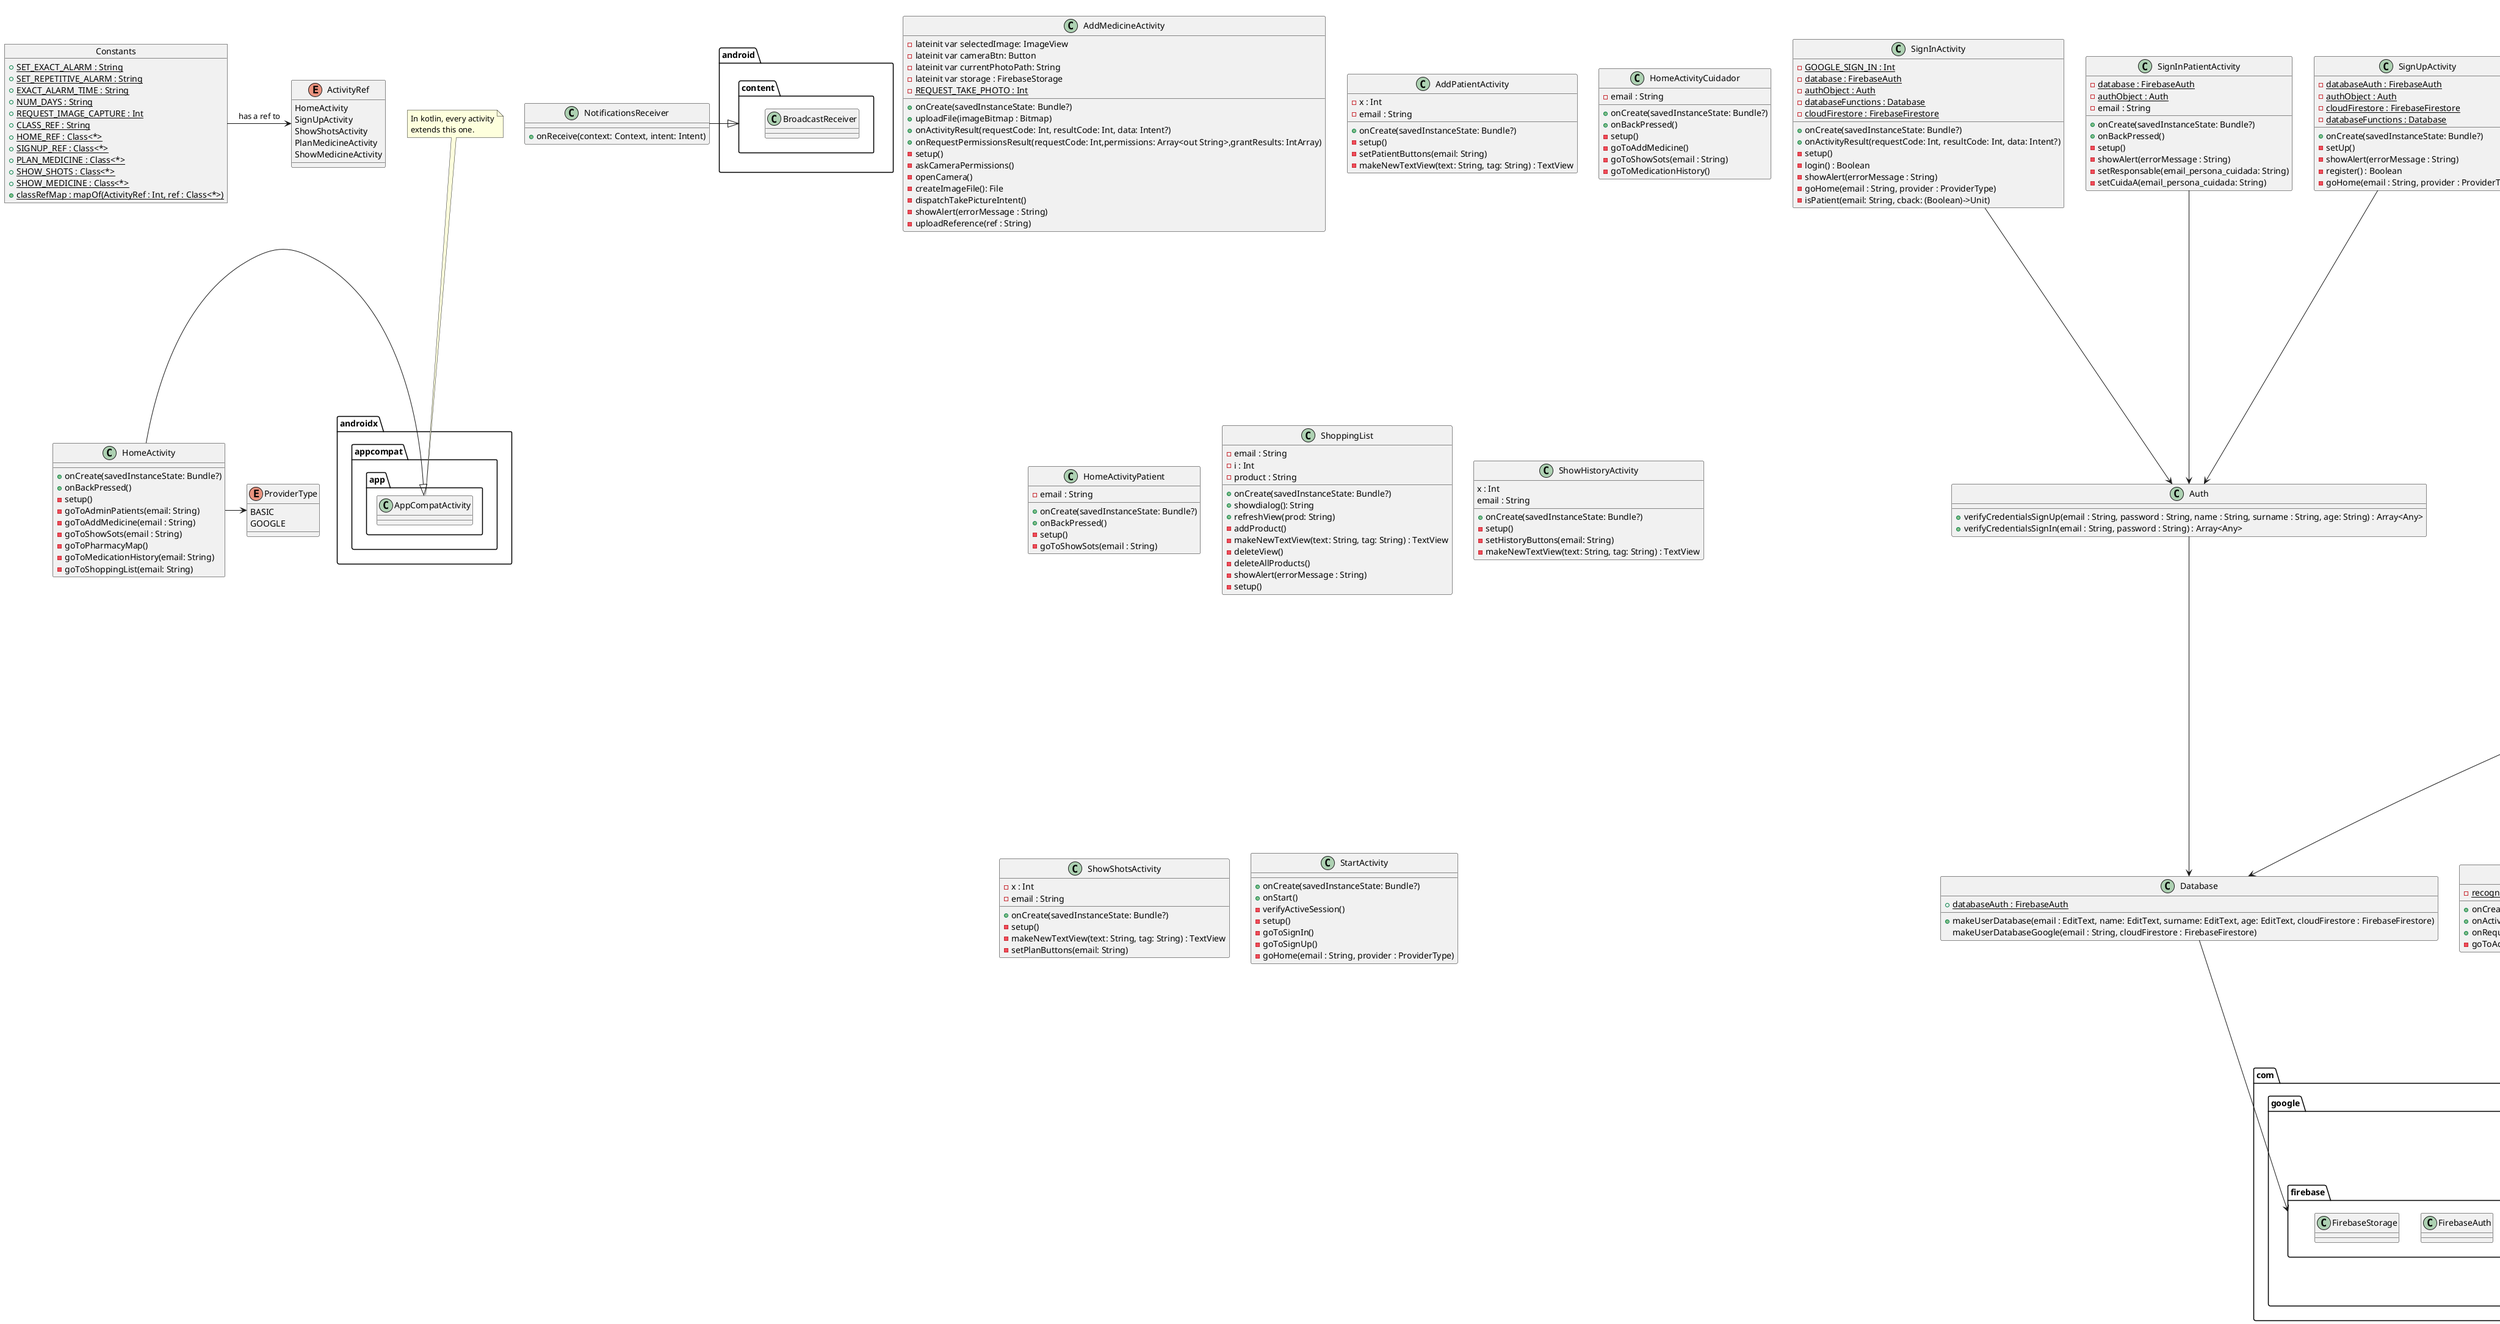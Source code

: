 @startuml

'------ CLASSES ---------

class AddMedicineActivity {
 - lateinit var selectedImage: ImageView
 - lateinit var cameraBtn: Button
 - lateinit var currentPhotoPath: String
 - lateinit var storage : FirebaseStorage
 - {static} REQUEST_TAKE_PHOTO : Int

 + onCreate(savedInstanceState: Bundle?)
 + uploadFile(imageBitmap : Bitmap)
 + onActivityResult(requestCode: Int, resultCode: Int, data: Intent?)
 + onRequestPermissionsResult(requestCode: Int,permissions: Array<out String>,grantResults: IntArray)
 - setup()
 - askCameraPermissions()
 - openCamera()
 - createImageFile(): File
 - dispatchTakePictureIntent()
 - showAlert(errorMessage : String)
 - uploadReference(ref : String)
}

class AddPatientActivity {
 - x : Int
 - email : String

 + onCreate(savedInstanceState: Bundle?)
 - setup()
 - setPatientButtons(email: String)
 - makeNewTextView(text: String, tag: String) : TextView
}

class Auth {
 + verifyCredentialsSignUp(email : String, password : String, name : String, surname : String, age: String) : Array<Any>
 + verifyCredentialsSignIn(email : String, password : String) : Array<Any>
}

object Constants {
 + {static} SET_EXACT_ALARM : String
 + {static} SET_REPETITIVE_ALARM : String
 + {static} EXACT_ALARM_TIME : String
 + {static} NUM_DAYS : String
 + {static} REQUEST_IMAGE_CAPTURE : Int
 + {static} CLASS_REF : String
 + {static} HOME_REF : Class<*>
 + {static} SIGNUP_REF : Class<*>
 + {static} PLAN_MEDICINE : Class<*>
 + {static} SHOW_SHOTS : Class<*>
 + {static} SHOW_MEDICINE : Class<*>
 + {static} classRefMap : mapOf(ActivityRef : Int, ref : Class<*>)
}

enum ActivityRef {
 HomeActivity
 SignUpActivity
 ShowShotsActivity
 PlanMedicineActivity
 ShowMedicineActivity
}

class Database {
 + {static} databaseAuth : FirebaseAuth

 +makeUserDatabase(email : EditText, name: EditText, surname: EditText, age: EditText, cloudFirestore : FirebaseFirestore)
 makeUserDatabaseGoogle(email : String, cloudFirestore : FirebaseFirestore)
}

enum ProviderType {
 BASIC
 GOOGLE
}

class HomeActivity {
 + onCreate(savedInstanceState: Bundle?)
 + onBackPressed()
 - setup()
 - goToAdminPatients(email: String)
 - goToAddMedicine(email : String)
 - goToShowSots(email : String)
 - goToPharmacyMap()
 - goToMedicationHistory(email: String)
 - goToShoppingList(email: String)
}

class HomeActivityCuidador {
 - email : String

 + onCreate(savedInstanceState: Bundle?)
 + onBackPressed()
 - setup()
 - goToAddMedicine()
 - goToShowSots(email : String)
 - goToMedicationHistory()
}

class HomeActivityPatient {
 - email : String

 + onCreate(savedInstanceState: Bundle?)
 + onBackPressed()
 - setup()
 - goToShowSots(email : String)
}

class Notifications {
 - channelName : String
 - channelId : String
 - descriptionText : String
 - importance : Int
 - soundUri : Uri
 - audioAttr : AudioAttributes
 - largeIcon : Bitmap
 - notificationManager : NotificationManager
 - alarmManager : AlarmManager
 - style : NotificationCompat
 - channel : NotificationChannel

 + generateNotification(title: String, message: String, subText: String)
 + setExactAlarm(timeInMillis : Long)
 + setRepetitiveAlarm(timeInMillis: Long, numDays: Int)
 + setAlarm(timeInMillis: Long, pendingIntent: PendingIntent)
 + createNotificationChannel()
 - getIntent() : Intent
 - getActivityIntent(notificationId: Int, title: String, message: String): Intent
 - getPendingActivityIntent(notificationId: Int, title: String, message: String): PendingIntent
 - getPendingIntent(intent: Intent) : Intent
}

class NotificationsReceiver {
 + onReceive(context: Context, intent: Intent)
}

class PlanMedicineActivity {
 - db : FirebaseAuth
 - lateinit var notifications : Notifications
 - calendar : Calendar
 - timeInMillis : Long
 - initialDate : Long
 - timeInMillisList : MutableList<Long>
 - nc : String
 - i : Int
 - lateinit var selectedImage : ImageView
 - lateinit var cameraBtn : Button
 - lateinit var currentPhotoPath : String
 - lateinit var storage : FirebaseStorage
 - imageBitmap : Bitmap
 - planToken : String
 - lateinit var email : String

 + onCreate(savedInstanceState: Bundle?)
 + onActivityResult(requestCode: Int, resultCode: Int, data: Intent?)
 + onRequestPermissionsResult(requestCode: Int,permissions: Array<out String>,grantResults: IntArray)
 + uploadFile(imageBitmap : Bitmap) : String
 - makeNewTextView(text: String, tag: String) : TextView
 - setup()
 - chooseInitialDate()
 - chooseInitialHour(timeInMillis: (Long) -> Unit)
 - resetCalendar()
 - goHome()
 - setAlarms()
 - responsibleConsumption(): Boolean
 - showAlert(errorMessage : String)
 - onSavePressed()
 - checkFieldsAreFilled()
 - askCameraPermissions()
 - openCamera()
 - uploadReference(ref : String)
 - sendAlarms()
 - refreshList()
 - refreshDate()
 - deleteView()
}

object RandomUtils {
 - randomInt : Int

 + getRandomInt() : Int
 + dateFormatter(timeInMillis: Long) : String
 + hourFormatter(timeInMillis: Long) : String
 + dayFormatter(timeInMillis: Long) : String
 + getMedicineName(cn: String, cback: (String)->Unit)
 + getMedicineDescription(cn: String, cback: (String)->Unit)
 + getNPills(plan: String, email: String, cback: (Int)->Unit)
 + getNCFromString(text: String): String
 + deleteResponsable(email: String, email_persona_cuidada: String, cback: (Boolean) -> Unit)
 + deleteCuidaA(email: String, email_persona_cuidada: String, cback: (Boolean) -> Unit)
}

class ShoppingList {
 - email : String
 - i : Int
 - product : String

 + onCreate(savedInstanceState: Bundle?)
 + showdialog(): String
 + refreshView(prod: String)
 - addProduct()
 - makeNewTextView(text: String, tag: String) : TextView
 - deleteView()
 - deleteAllProducts()
 - showAlert(errorMessage : String)
 - setup()
}

class ShowHistoryActivity {
 x : Int
 email : String

 + onCreate(savedInstanceState: Bundle?)
 - setup()
 - setHistoryButtons(email: String)
 - makeNewTextView(text: String, tag: String) : TextView
}

class ShowMedicineActivity {
 - tts : TextToSpeechClass
 - email : String
 - cn : String
 - plan : String
 - {static} PILLS_THRESHOLD : Int
 - lateinit var selectedImage : ImageView
 - lateinit var storage : FirebaseStorage

 + onCreate(savedInstanceState: Bundle?)
 + onDestroy()
 - setup()
 - btnOkPressed()
 - btnNoOkPressed()
 - setTextViewInfo(name: String, description: String, hours: String)
 - enOfStock()
 - addToShoppingList()
 - updateNPills()
 - updateImage()
 - goHome()
}

class ShowShotsActivity {
 - x : Int
 - email : String

 + onCreate(savedInstanceState: Bundle?)
 - setup()
 - makeNewTextView(text: String, tag: String) : TextView
 - setPlanButtons(email: String)
}

class SignInActivity {
 - {static} GOOGLE_SIGN_IN : Int
 - {static} database : FirebaseAuth
 - {static} authObject : Auth
 - {static} databaseFunctions : Database
 - {static} cloudFirestore : FirebaseFirestore

 + onCreate(savedInstanceState: Bundle?)
 + onActivityResult(requestCode: Int, resultCode: Int, data: Intent?)
 - setup()
 - login() : Boolean
 - showAlert(errorMessage : String)
 - goHome(email : String, provider : ProviderType)
 - isPatient(email: String, cback: (Boolean)->Unit)
}

class SignInPatientActivity {
 - {static} database : FirebaseAuth
 - {static} authObject : Auth
 - email : String

 + onCreate(savedInstanceState: Bundle?)
 + onBackPressed()
 - setup()
 - showAlert(errorMessage : String)
 - setResponsable(email_persona_cuidada: String)
 - setCuidaA(email_persona_cuidada: String)
}

class SignUpActivity {
 - {static} databaseAuth : FirebaseAuth
 - {static} authObject : Auth
 - {static} cloudFirestore : FirebaseFirestore
 - {static} databaseFunctions : Database

 + onCreate(savedInstanceState: Bundle?)
 - setUp()
 - showAlert(errorMessage : String)
 - register() : Boolean
 - goHome(email : String, provider : ProviderType)
}

class StartActivity {
 + onCreate(savedInstanceState: Bundle?)
 + onStart()
 - verifyActiveSession()
 - setup()
 - goToSignIn()
 - goToSignUp()
 - goHome(email : String, provider : ProviderType)
}

class TakePictureActivity {
 - {static} recognizer : TextRecognizer

 + onCreate(savedInstanceState: Bundle?)
 + onActivityResult(requestCode: Int, resultCode: Int, data: Intent?)
 + onRequestPermissionsResult(requestCode: Int,permissions: Array<out String>,grantResults: IntArray)
 - goToAddMedicine(nc : String)
}

class TextToSpeechClass {
 - lateinit var tts : TextToSpeech
 - activityContext : Context
 - utteranceId : String

 + getUtteranceId(): String
 + configurationSettings()
 + speak(text: String)
 + shutdown()
}

package "android.content" {
 class BroadcastReceiver
}

package "androidx.appcompat.app" {
 class AppCompatActivity
}

package "java.util" {
 class Calendar
}

package "com.google.firebase" {
 class FirebaseAuth
 class FirebaseStorage
}

package "com.google.mlkit.vision.text" {
 class TextRecognition
 class TextRecognizerOptions
}

'----- RELATIONS --------

HomeActivity -right> ProviderType
Constants -[hidden]-> HomeActivity
AppCompatActivity -[hidden]> HomeActivity
note top of AppCompatActivity : In kotlin, every activity\nextends this one.
HomeActivity -|> AppCompatActivity
note top of RandomUtils : Class of various utilities \nto avoid repeating code.
SignInActivity --> Auth
SignUpActivity --> Auth
SignInPatientActivity --> Auth
Auth --> Database
PlanMedicineActivity --> Database
PlanMedicineActivity --> Calendar
PlanMedicineActivity --> Notifications
Database --> "com.google.firebase"
Constants -> ActivityRef : has a ref to
NotificationsReceiver -right-|> "android.content"
TakePictureActivity --> "com.google.mlkit.vision.text"
ShowMedicineActivity --> TextToSpeechClass

@enduml